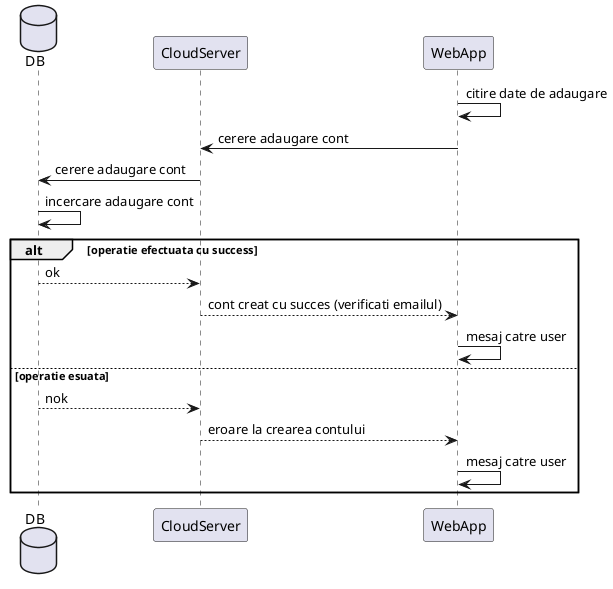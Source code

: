 @startuml adaugare_pacienti

database DB
participant CloudServer
participant WebApp

WebApp -> WebApp: citire date de adaugare
WebApp -> CloudServer: cerere adaugare cont
CloudServer -> DB: cerere adaugare cont
DB -> DB: incercare adaugare cont

alt operatie efectuata cu success
    DB --> CloudServer: ok
    CloudServer --> WebApp: cont creat cu succes (verificati emailul)
    WebApp -> WebApp: mesaj catre user
else operatie esuata
    DB --> CloudServer: nok
    CloudServer --> WebApp: eroare la crearea contului
    WebApp -> WebApp: mesaj catre user
end

@enduml